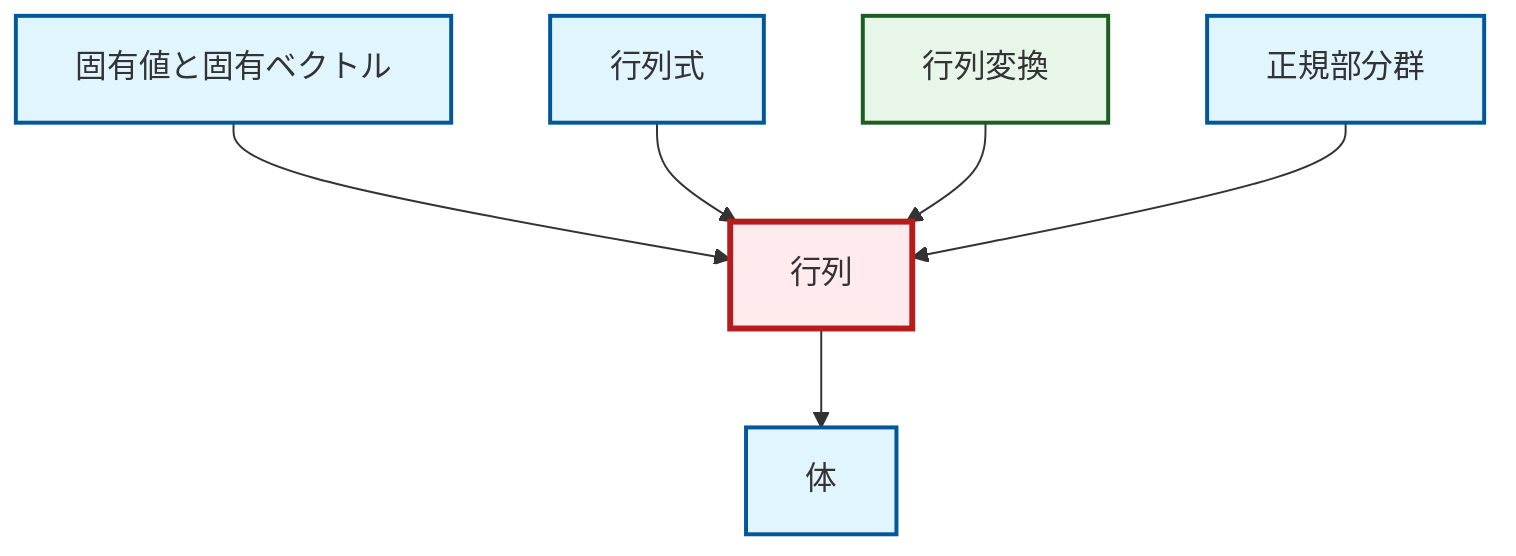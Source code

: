 graph TD
    classDef definition fill:#e1f5fe,stroke:#01579b,stroke-width:2px
    classDef theorem fill:#f3e5f5,stroke:#4a148c,stroke-width:2px
    classDef axiom fill:#fff3e0,stroke:#e65100,stroke-width:2px
    classDef example fill:#e8f5e9,stroke:#1b5e20,stroke-width:2px
    classDef current fill:#ffebee,stroke:#b71c1c,stroke-width:3px
    def-determinant["行列式"]:::definition
    def-field["体"]:::definition
    def-matrix["行列"]:::definition
    ex-matrix-transformation["行列変換"]:::example
    def-eigenvalue-eigenvector["固有値と固有ベクトル"]:::definition
    def-normal-subgroup["正規部分群"]:::definition
    def-eigenvalue-eigenvector --> def-matrix
    def-matrix --> def-field
    def-determinant --> def-matrix
    ex-matrix-transformation --> def-matrix
    def-normal-subgroup --> def-matrix
    class def-matrix current
